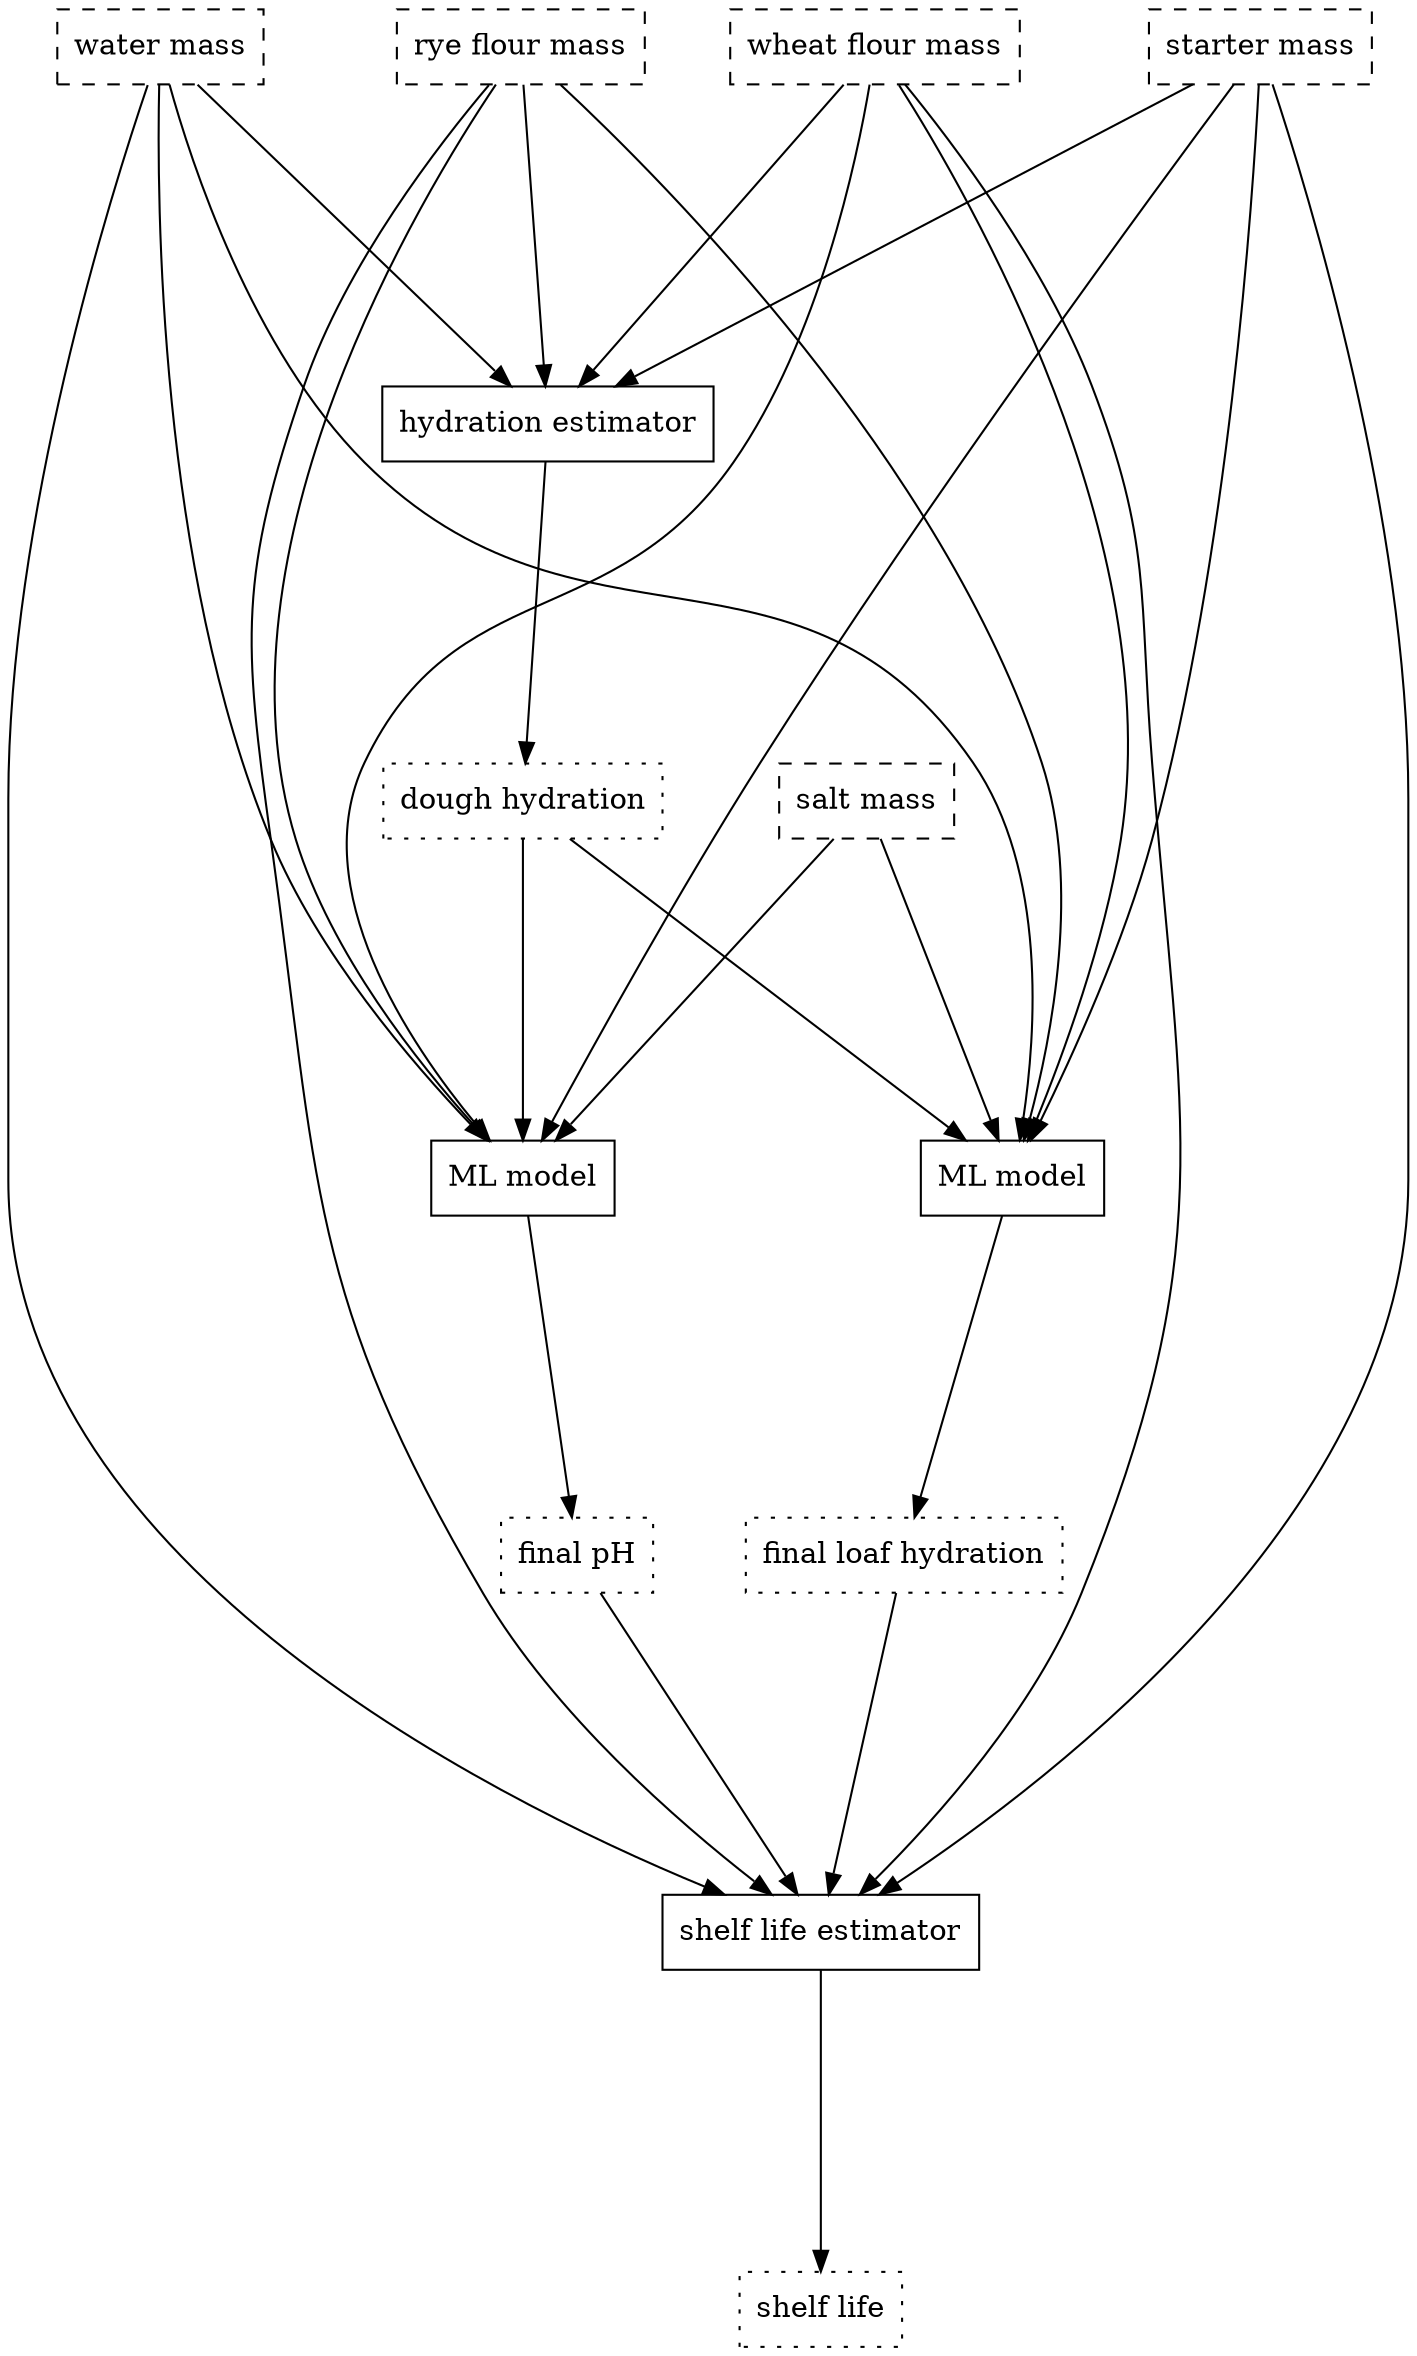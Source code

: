 // To compile with graphviz: dot -Tjpg bread_predictor_graph_viz.dot -o bread_predictor_graph_viz.jpg
digraph g {
    ranksep=2;
    node [shape=record, style="dashed"];
    h [label="water mass"];
    r [label="rye flour mass"];
    w [label="wheat flour mass"];
    s [label="starter mass"];
    n [label="salt mass"];
    dh [label="dough hydration", style="dotted"];
    fph [label="final pH", style="dotted"];
    fh [label="final loaf hydration", style="dotted"];
    sl [label="shelf life", style="dotted"];
    er1 [label="hydration estimator", style="solid"];
    er2 [label="shelf life estimator", style="solid"];
    ml1 [label="ML model", style="solid"];
    ml2 [label="ML model", style="solid"];
    h -> er1;
    r -> er1;
    w -> er1;
    s -> er1;
    er1 -> dh;
    n -> ml1;
    n -> ml2;
    dh -> ml1;
    dh -> ml2;
    h -> ml1;
    r -> ml1;
    w -> ml1;
    s -> ml1;
    ml1 -> fph;
    ml2 -> fh;
    h -> ml2;
    r -> ml2;
    w -> ml2;
    s -> ml2;
    h -> er2;
    r -> er2;
    w -> er2;
    s -> er2;
    fph -> er2;
    fh -> er2;
    er2 -> sl
}
